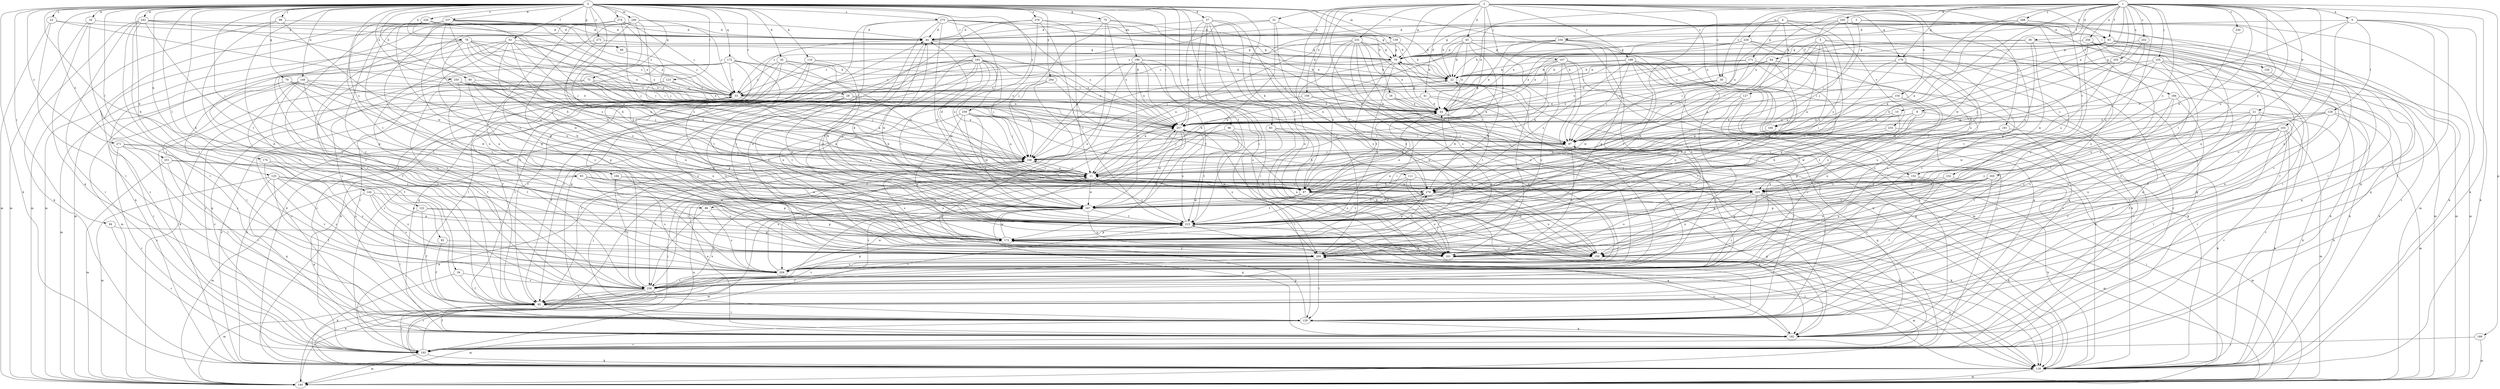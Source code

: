 strict digraph  {
0;
1;
2;
3;
4;
5;
6;
8;
10;
11;
16;
18;
21;
22;
23;
28;
30;
31;
33;
34;
35;
37;
38;
41;
43;
44;
54;
61;
63;
64;
65;
66;
70;
73;
75;
76;
78;
80;
82;
83;
86;
87;
93;
94;
96;
97;
99;
103;
105;
107;
108;
110;
111;
118;
122;
123;
125;
126;
127;
128;
129;
139;
140;
142;
149;
150;
152;
154;
156;
160;
161;
168;
171;
172;
173;
174;
179;
182;
183;
184;
188;
191;
193;
194;
199;
202;
204;
215;
225;
226;
229;
230;
231;
232;
233;
234;
236;
237;
240;
242;
245;
247;
250;
251;
255;
256;
257;
259;
264;
265;
268;
269;
271;
273;
274;
275;
276;
279;
0 -> 16  [label=b];
0 -> 18  [label=b];
0 -> 23  [label=c];
0 -> 28  [label=c];
0 -> 34  [label=d];
0 -> 35  [label=d];
0 -> 37  [label=d];
0 -> 61  [label=f];
0 -> 66  [label=g];
0 -> 70  [label=g];
0 -> 73  [label=g];
0 -> 75  [label=g];
0 -> 78  [label=h];
0 -> 80  [label=h];
0 -> 82  [label=h];
0 -> 83  [label=h];
0 -> 86  [label=h];
0 -> 93  [label=i];
0 -> 94  [label=i];
0 -> 96  [label=i];
0 -> 99  [label=j];
0 -> 110  [label=k];
0 -> 111  [label=k];
0 -> 118  [label=k];
0 -> 122  [label=l];
0 -> 123  [label=l];
0 -> 125  [label=l];
0 -> 139  [label=m];
0 -> 142  [label=n];
0 -> 149  [label=n];
0 -> 152  [label=o];
0 -> 173  [label=q];
0 -> 174  [label=q];
0 -> 183  [label=r];
0 -> 194  [label=s];
0 -> 199  [label=s];
0 -> 215  [label=t];
0 -> 226  [label=v];
0 -> 237  [label=w];
0 -> 240  [label=w];
0 -> 242  [label=w];
0 -> 250  [label=x];
0 -> 251  [label=x];
0 -> 259  [label=y];
0 -> 264  [label=y];
0 -> 271  [label=z];
0 -> 273  [label=z];
0 -> 274  [label=z];
0 -> 275  [label=z];
0 -> 276  [label=z];
0 -> 279  [label=z];
1 -> 6  [label=a];
1 -> 8  [label=a];
1 -> 10  [label=a];
1 -> 11  [label=a];
1 -> 21  [label=b];
1 -> 30  [label=c];
1 -> 38  [label=d];
1 -> 54  [label=e];
1 -> 63  [label=f];
1 -> 86  [label=h];
1 -> 87  [label=h];
1 -> 103  [label=j];
1 -> 105  [label=j];
1 -> 118  [label=k];
1 -> 152  [label=o];
1 -> 168  [label=p];
1 -> 179  [label=q];
1 -> 184  [label=r];
1 -> 202  [label=s];
1 -> 225  [label=u];
1 -> 229  [label=v];
1 -> 230  [label=v];
1 -> 245  [label=w];
1 -> 247  [label=w];
1 -> 255  [label=x];
1 -> 256  [label=x];
1 -> 257  [label=x];
1 -> 265  [label=y];
1 -> 268  [label=y];
1 -> 269  [label=y];
2 -> 30  [label=c];
2 -> 31  [label=c];
2 -> 41  [label=d];
2 -> 43  [label=d];
2 -> 63  [label=f];
2 -> 76  [label=g];
2 -> 107  [label=j];
2 -> 108  [label=j];
2 -> 154  [label=o];
2 -> 156  [label=o];
2 -> 160  [label=o];
2 -> 179  [label=q];
2 -> 188  [label=r];
2 -> 191  [label=r];
2 -> 193  [label=r];
2 -> 204  [label=s];
2 -> 231  [label=v];
2 -> 232  [label=v];
2 -> 269  [label=y];
3 -> 22  [label=b];
3 -> 33  [label=c];
3 -> 63  [label=f];
3 -> 76  [label=g];
3 -> 97  [label=i];
3 -> 150  [label=n];
3 -> 182  [label=q];
4 -> 44  [label=d];
4 -> 126  [label=l];
4 -> 127  [label=l];
4 -> 140  [label=m];
4 -> 171  [label=p];
4 -> 172  [label=p];
4 -> 233  [label=v];
4 -> 234  [label=v];
4 -> 279  [label=z];
5 -> 11  [label=a];
5 -> 64  [label=f];
5 -> 97  [label=i];
5 -> 127  [label=l];
5 -> 182  [label=q];
5 -> 215  [label=t];
5 -> 236  [label=v];
5 -> 279  [label=z];
6 -> 44  [label=d];
6 -> 65  [label=f];
6 -> 118  [label=k];
6 -> 128  [label=l];
6 -> 129  [label=l];
6 -> 150  [label=n];
6 -> 279  [label=z];
8 -> 65  [label=f];
8 -> 97  [label=i];
8 -> 160  [label=o];
8 -> 247  [label=w];
8 -> 257  [label=x];
8 -> 279  [label=z];
10 -> 172  [label=p];
10 -> 257  [label=x];
10 -> 279  [label=z];
11 -> 22  [label=b];
11 -> 44  [label=d];
11 -> 87  [label=h];
11 -> 108  [label=j];
11 -> 215  [label=t];
11 -> 225  [label=u];
11 -> 247  [label=w];
11 -> 269  [label=y];
11 -> 279  [label=z];
16 -> 44  [label=d];
16 -> 140  [label=m];
16 -> 182  [label=q];
16 -> 204  [label=s];
18 -> 54  [label=e];
18 -> 97  [label=i];
18 -> 182  [label=q];
21 -> 118  [label=k];
21 -> 161  [label=o];
21 -> 193  [label=r];
21 -> 236  [label=v];
21 -> 247  [label=w];
21 -> 257  [label=x];
21 -> 269  [label=y];
22 -> 33  [label=c];
22 -> 118  [label=k];
22 -> 161  [label=o];
23 -> 44  [label=d];
23 -> 129  [label=l];
23 -> 140  [label=m];
23 -> 257  [label=x];
28 -> 54  [label=e];
28 -> 65  [label=f];
28 -> 97  [label=i];
28 -> 118  [label=k];
28 -> 161  [label=o];
28 -> 215  [label=t];
28 -> 247  [label=w];
28 -> 269  [label=y];
30 -> 33  [label=c];
30 -> 129  [label=l];
30 -> 193  [label=r];
30 -> 247  [label=w];
30 -> 257  [label=x];
31 -> 22  [label=b];
31 -> 33  [label=c];
31 -> 44  [label=d];
31 -> 247  [label=w];
31 -> 269  [label=y];
33 -> 54  [label=e];
33 -> 87  [label=h];
33 -> 150  [label=n];
33 -> 172  [label=p];
34 -> 65  [label=f];
34 -> 118  [label=k];
34 -> 236  [label=v];
35 -> 11  [label=a];
35 -> 22  [label=b];
35 -> 33  [label=c];
35 -> 65  [label=f];
35 -> 129  [label=l];
35 -> 247  [label=w];
37 -> 44  [label=d];
37 -> 87  [label=h];
37 -> 118  [label=k];
37 -> 129  [label=l];
37 -> 150  [label=n];
37 -> 161  [label=o];
37 -> 257  [label=x];
37 -> 269  [label=y];
38 -> 22  [label=b];
38 -> 76  [label=g];
38 -> 140  [label=m];
38 -> 225  [label=u];
38 -> 247  [label=w];
41 -> 54  [label=e];
41 -> 65  [label=f];
41 -> 215  [label=t];
41 -> 257  [label=x];
43 -> 11  [label=a];
43 -> 22  [label=b];
43 -> 54  [label=e];
43 -> 76  [label=g];
43 -> 87  [label=h];
43 -> 108  [label=j];
43 -> 118  [label=k];
43 -> 161  [label=o];
44 -> 76  [label=g];
44 -> 215  [label=t];
44 -> 247  [label=w];
44 -> 257  [label=x];
54 -> 76  [label=g];
54 -> 129  [label=l];
54 -> 257  [label=x];
61 -> 65  [label=f];
61 -> 76  [label=g];
61 -> 87  [label=h];
61 -> 97  [label=i];
61 -> 172  [label=p];
61 -> 225  [label=u];
61 -> 236  [label=v];
61 -> 247  [label=w];
63 -> 54  [label=e];
63 -> 65  [label=f];
63 -> 76  [label=g];
63 -> 87  [label=h];
63 -> 97  [label=i];
63 -> 140  [label=m];
63 -> 161  [label=o];
63 -> 182  [label=q];
63 -> 236  [label=v];
64 -> 22  [label=b];
64 -> 33  [label=c];
64 -> 97  [label=i];
64 -> 193  [label=r];
64 -> 204  [label=s];
64 -> 215  [label=t];
64 -> 257  [label=x];
65 -> 129  [label=l];
65 -> 193  [label=r];
65 -> 215  [label=t];
66 -> 33  [label=c];
70 -> 33  [label=c];
70 -> 54  [label=e];
70 -> 129  [label=l];
70 -> 140  [label=m];
70 -> 215  [label=t];
70 -> 247  [label=w];
73 -> 11  [label=a];
73 -> 33  [label=c];
73 -> 108  [label=j];
73 -> 118  [label=k];
73 -> 129  [label=l];
75 -> 44  [label=d];
75 -> 54  [label=e];
75 -> 97  [label=i];
75 -> 108  [label=j];
75 -> 161  [label=o];
75 -> 257  [label=x];
76 -> 22  [label=b];
76 -> 33  [label=c];
76 -> 108  [label=j];
76 -> 172  [label=p];
76 -> 204  [label=s];
76 -> 215  [label=t];
78 -> 11  [label=a];
78 -> 33  [label=c];
78 -> 76  [label=g];
78 -> 97  [label=i];
78 -> 108  [label=j];
78 -> 140  [label=m];
78 -> 172  [label=p];
78 -> 225  [label=u];
78 -> 257  [label=x];
78 -> 269  [label=y];
80 -> 33  [label=c];
80 -> 87  [label=h];
80 -> 172  [label=p];
80 -> 279  [label=z];
82 -> 65  [label=f];
82 -> 269  [label=y];
83 -> 87  [label=h];
83 -> 97  [label=i];
83 -> 118  [label=k];
83 -> 129  [label=l];
86 -> 204  [label=s];
86 -> 215  [label=t];
86 -> 236  [label=v];
87 -> 54  [label=e];
87 -> 118  [label=k];
87 -> 161  [label=o];
87 -> 182  [label=q];
87 -> 215  [label=t];
87 -> 247  [label=w];
93 -> 140  [label=m];
93 -> 161  [label=o];
93 -> 172  [label=p];
93 -> 225  [label=u];
93 -> 247  [label=w];
94 -> 172  [label=p];
94 -> 193  [label=r];
96 -> 97  [label=i];
96 -> 108  [label=j];
96 -> 215  [label=t];
96 -> 269  [label=y];
97 -> 108  [label=j];
97 -> 161  [label=o];
97 -> 182  [label=q];
99 -> 44  [label=d];
99 -> 140  [label=m];
99 -> 236  [label=v];
99 -> 247  [label=w];
103 -> 65  [label=f];
103 -> 87  [label=h];
103 -> 97  [label=i];
103 -> 118  [label=k];
103 -> 129  [label=l];
103 -> 140  [label=m];
103 -> 150  [label=n];
103 -> 193  [label=r];
103 -> 236  [label=v];
105 -> 22  [label=b];
105 -> 33  [label=c];
105 -> 65  [label=f];
105 -> 118  [label=k];
105 -> 182  [label=q];
105 -> 215  [label=t];
105 -> 236  [label=v];
105 -> 247  [label=w];
107 -> 11  [label=a];
107 -> 22  [label=b];
107 -> 97  [label=i];
107 -> 108  [label=j];
107 -> 182  [label=q];
107 -> 204  [label=s];
107 -> 269  [label=y];
108 -> 11  [label=a];
108 -> 65  [label=f];
108 -> 161  [label=o];
108 -> 236  [label=v];
110 -> 22  [label=b];
110 -> 65  [label=f];
110 -> 182  [label=q];
110 -> 193  [label=r];
110 -> 215  [label=t];
111 -> 87  [label=h];
111 -> 150  [label=n];
111 -> 161  [label=o];
111 -> 182  [label=q];
111 -> 215  [label=t];
118 -> 11  [label=a];
118 -> 33  [label=c];
118 -> 44  [label=d];
118 -> 76  [label=g];
118 -> 140  [label=m];
118 -> 215  [label=t];
122 -> 65  [label=f];
122 -> 129  [label=l];
122 -> 172  [label=p];
122 -> 215  [label=t];
123 -> 33  [label=c];
123 -> 65  [label=f];
123 -> 225  [label=u];
123 -> 257  [label=x];
125 -> 65  [label=f];
125 -> 140  [label=m];
125 -> 172  [label=p];
125 -> 182  [label=q];
125 -> 204  [label=s];
125 -> 269  [label=y];
125 -> 279  [label=z];
126 -> 118  [label=k];
127 -> 54  [label=e];
127 -> 204  [label=s];
127 -> 215  [label=t];
127 -> 236  [label=v];
128 -> 118  [label=k];
128 -> 140  [label=m];
128 -> 150  [label=n];
128 -> 215  [label=t];
128 -> 225  [label=u];
128 -> 257  [label=x];
129 -> 97  [label=i];
129 -> 108  [label=j];
129 -> 140  [label=m];
129 -> 172  [label=p];
129 -> 182  [label=q];
139 -> 22  [label=b];
139 -> 76  [label=g];
139 -> 215  [label=t];
140 -> 33  [label=c];
140 -> 97  [label=i];
140 -> 257  [label=x];
142 -> 172  [label=p];
142 -> 182  [label=q];
142 -> 204  [label=s];
142 -> 247  [label=w];
142 -> 269  [label=y];
149 -> 33  [label=c];
149 -> 65  [label=f];
149 -> 108  [label=j];
149 -> 182  [label=q];
149 -> 193  [label=r];
149 -> 225  [label=u];
149 -> 236  [label=v];
149 -> 269  [label=y];
150 -> 140  [label=m];
150 -> 204  [label=s];
152 -> 87  [label=h];
152 -> 118  [label=k];
152 -> 236  [label=v];
154 -> 11  [label=a];
154 -> 54  [label=e];
154 -> 150  [label=n];
154 -> 215  [label=t];
156 -> 11  [label=a];
156 -> 54  [label=e];
156 -> 204  [label=s];
160 -> 11  [label=a];
161 -> 118  [label=k];
168 -> 140  [label=m];
168 -> 193  [label=r];
171 -> 22  [label=b];
171 -> 54  [label=e];
171 -> 172  [label=p];
171 -> 182  [label=q];
171 -> 215  [label=t];
172 -> 33  [label=c];
172 -> 54  [label=e];
172 -> 150  [label=n];
172 -> 161  [label=o];
172 -> 247  [label=w];
172 -> 269  [label=y];
172 -> 279  [label=z];
173 -> 22  [label=b];
173 -> 33  [label=c];
173 -> 140  [label=m];
173 -> 150  [label=n];
173 -> 193  [label=r];
173 -> 215  [label=t];
173 -> 257  [label=x];
173 -> 269  [label=y];
174 -> 11  [label=a];
174 -> 204  [label=s];
174 -> 236  [label=v];
179 -> 11  [label=a];
179 -> 22  [label=b];
179 -> 204  [label=s];
179 -> 225  [label=u];
179 -> 247  [label=w];
179 -> 269  [label=y];
182 -> 11  [label=a];
182 -> 33  [label=c];
182 -> 65  [label=f];
182 -> 193  [label=r];
182 -> 269  [label=y];
183 -> 11  [label=a];
183 -> 22  [label=b];
183 -> 65  [label=f];
183 -> 108  [label=j];
183 -> 118  [label=k];
183 -> 129  [label=l];
183 -> 150  [label=n];
183 -> 161  [label=o];
183 -> 193  [label=r];
183 -> 215  [label=t];
183 -> 247  [label=w];
183 -> 257  [label=x];
184 -> 54  [label=e];
184 -> 129  [label=l];
184 -> 193  [label=r];
184 -> 204  [label=s];
184 -> 269  [label=y];
188 -> 22  [label=b];
188 -> 33  [label=c];
188 -> 97  [label=i];
188 -> 118  [label=k];
188 -> 182  [label=q];
188 -> 193  [label=r];
188 -> 204  [label=s];
188 -> 269  [label=y];
188 -> 279  [label=z];
191 -> 97  [label=i];
191 -> 118  [label=k];
191 -> 225  [label=u];
193 -> 11  [label=a];
193 -> 33  [label=c];
193 -> 108  [label=j];
193 -> 118  [label=k];
193 -> 140  [label=m];
194 -> 87  [label=h];
194 -> 204  [label=s];
194 -> 215  [label=t];
194 -> 236  [label=v];
199 -> 22  [label=b];
199 -> 108  [label=j];
199 -> 150  [label=n];
199 -> 161  [label=o];
199 -> 204  [label=s];
199 -> 215  [label=t];
199 -> 247  [label=w];
199 -> 257  [label=x];
202 -> 76  [label=g];
202 -> 87  [label=h];
202 -> 225  [label=u];
204 -> 11  [label=a];
204 -> 172  [label=p];
204 -> 236  [label=v];
204 -> 247  [label=w];
215 -> 172  [label=p];
215 -> 182  [label=q];
215 -> 257  [label=x];
215 -> 279  [label=z];
225 -> 118  [label=k];
225 -> 140  [label=m];
225 -> 150  [label=n];
225 -> 161  [label=o];
225 -> 193  [label=r];
225 -> 236  [label=v];
226 -> 44  [label=d];
226 -> 54  [label=e];
226 -> 140  [label=m];
226 -> 215  [label=t];
226 -> 257  [label=x];
229 -> 11  [label=a];
229 -> 33  [label=c];
229 -> 54  [label=e];
229 -> 76  [label=g];
229 -> 97  [label=i];
229 -> 129  [label=l];
229 -> 269  [label=y];
230 -> 215  [label=t];
231 -> 11  [label=a];
231 -> 54  [label=e];
231 -> 76  [label=g];
231 -> 87  [label=h];
231 -> 97  [label=i];
231 -> 118  [label=k];
231 -> 140  [label=m];
231 -> 204  [label=s];
231 -> 279  [label=z];
232 -> 65  [label=f];
232 -> 140  [label=m];
232 -> 172  [label=p];
232 -> 225  [label=u];
232 -> 279  [label=z];
233 -> 97  [label=i];
233 -> 193  [label=r];
233 -> 215  [label=t];
234 -> 33  [label=c];
234 -> 54  [label=e];
234 -> 76  [label=g];
234 -> 150  [label=n];
234 -> 172  [label=p];
234 -> 182  [label=q];
234 -> 257  [label=x];
236 -> 44  [label=d];
236 -> 65  [label=f];
236 -> 118  [label=k];
236 -> 140  [label=m];
236 -> 193  [label=r];
236 -> 257  [label=x];
237 -> 11  [label=a];
237 -> 33  [label=c];
237 -> 44  [label=d];
237 -> 87  [label=h];
237 -> 204  [label=s];
237 -> 215  [label=t];
237 -> 236  [label=v];
237 -> 257  [label=x];
237 -> 269  [label=y];
237 -> 279  [label=z];
240 -> 33  [label=c];
240 -> 44  [label=d];
240 -> 65  [label=f];
240 -> 87  [label=h];
240 -> 108  [label=j];
240 -> 150  [label=n];
240 -> 172  [label=p];
240 -> 279  [label=z];
242 -> 44  [label=d];
242 -> 54  [label=e];
242 -> 108  [label=j];
242 -> 118  [label=k];
242 -> 129  [label=l];
242 -> 193  [label=r];
242 -> 204  [label=s];
242 -> 215  [label=t];
245 -> 44  [label=d];
245 -> 54  [label=e];
245 -> 97  [label=i];
245 -> 108  [label=j];
245 -> 161  [label=o];
245 -> 172  [label=p];
247 -> 22  [label=b];
247 -> 44  [label=d];
247 -> 54  [label=e];
247 -> 97  [label=i];
247 -> 140  [label=m];
247 -> 161  [label=o];
247 -> 182  [label=q];
247 -> 215  [label=t];
250 -> 33  [label=c];
250 -> 54  [label=e];
250 -> 108  [label=j];
250 -> 172  [label=p];
250 -> 204  [label=s];
250 -> 257  [label=x];
251 -> 11  [label=a];
251 -> 129  [label=l];
251 -> 140  [label=m];
251 -> 215  [label=t];
255 -> 22  [label=b];
255 -> 108  [label=j];
255 -> 118  [label=k];
255 -> 225  [label=u];
256 -> 65  [label=f];
256 -> 76  [label=g];
256 -> 140  [label=m];
256 -> 150  [label=n];
256 -> 193  [label=r];
256 -> 204  [label=s];
256 -> 269  [label=y];
257 -> 97  [label=i];
257 -> 118  [label=k];
257 -> 150  [label=n];
257 -> 172  [label=p];
257 -> 193  [label=r];
257 -> 204  [label=s];
257 -> 247  [label=w];
259 -> 11  [label=a];
259 -> 65  [label=f];
259 -> 108  [label=j];
259 -> 150  [label=n];
259 -> 215  [label=t];
259 -> 225  [label=u];
259 -> 247  [label=w];
259 -> 257  [label=x];
264 -> 33  [label=c];
264 -> 108  [label=j];
264 -> 236  [label=v];
264 -> 279  [label=z];
265 -> 129  [label=l];
265 -> 150  [label=n];
265 -> 161  [label=o];
265 -> 172  [label=p];
265 -> 215  [label=t];
265 -> 225  [label=u];
265 -> 279  [label=z];
268 -> 11  [label=a];
268 -> 44  [label=d];
268 -> 118  [label=k];
268 -> 129  [label=l];
268 -> 257  [label=x];
269 -> 54  [label=e];
269 -> 65  [label=f];
269 -> 129  [label=l];
269 -> 236  [label=v];
271 -> 11  [label=a];
271 -> 108  [label=j];
271 -> 129  [label=l];
271 -> 193  [label=r];
271 -> 204  [label=s];
273 -> 22  [label=b];
273 -> 76  [label=g];
273 -> 225  [label=u];
273 -> 236  [label=v];
274 -> 33  [label=c];
274 -> 44  [label=d];
274 -> 97  [label=i];
274 -> 108  [label=j];
274 -> 118  [label=k];
274 -> 150  [label=n];
274 -> 193  [label=r];
274 -> 204  [label=s];
275 -> 22  [label=b];
275 -> 44  [label=d];
275 -> 97  [label=i];
275 -> 161  [label=o];
275 -> 225  [label=u];
275 -> 236  [label=v];
275 -> 247  [label=w];
275 -> 257  [label=x];
275 -> 269  [label=y];
276 -> 11  [label=a];
276 -> 44  [label=d];
276 -> 76  [label=g];
276 -> 161  [label=o];
276 -> 182  [label=q];
276 -> 215  [label=t];
279 -> 11  [label=a];
279 -> 22  [label=b];
279 -> 118  [label=k];
279 -> 150  [label=n];
279 -> 172  [label=p];
279 -> 215  [label=t];
279 -> 247  [label=w];
}
